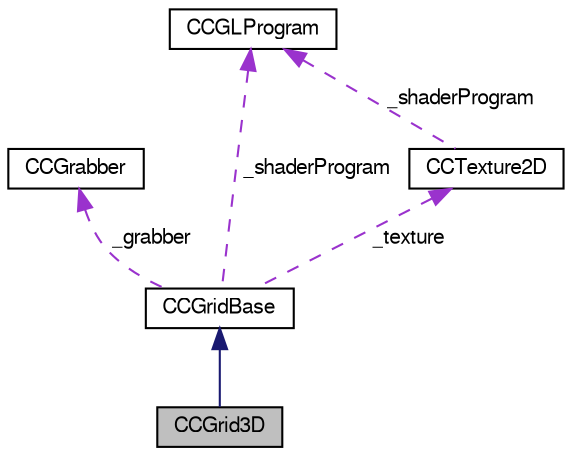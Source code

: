 digraph G
{
  bgcolor="transparent";
  edge [fontname="FreeSans",fontsize="10",labelfontname="FreeSans",labelfontsize="10"];
  node [fontname="FreeSans",fontsize="10",shape=record];
  Node1 [label="CCGrid3D",height=0.2,width=0.4,color="black", fillcolor="grey75", style="filled" fontcolor="black"];
  Node2 -> Node1 [dir="back",color="midnightblue",fontsize="10",style="solid",fontname="FreeSans"];
  Node2 [label="CCGridBase",height=0.2,width=0.4,color="black",URL="$interface_c_c_grid_base.html"];
  Node3 -> Node2 [dir="back",color="darkorchid3",fontsize="10",style="dashed",label=" _grabber" ,fontname="FreeSans"];
  Node3 [label="CCGrabber",height=0.2,width=0.4,color="black",URL="$interface_c_c_grabber.html"];
  Node4 -> Node2 [dir="back",color="darkorchid3",fontsize="10",style="dashed",label=" _texture" ,fontname="FreeSans"];
  Node4 [label="CCTexture2D",height=0.2,width=0.4,color="black",URL="$interface_c_c_texture2_d.html"];
  Node5 -> Node4 [dir="back",color="darkorchid3",fontsize="10",style="dashed",label=" _shaderProgram" ,fontname="FreeSans"];
  Node5 [label="CCGLProgram",height=0.2,width=0.4,color="black",URL="$interface_c_c_g_l_program.html"];
  Node5 -> Node2 [dir="back",color="darkorchid3",fontsize="10",style="dashed",label=" _shaderProgram" ,fontname="FreeSans"];
}
